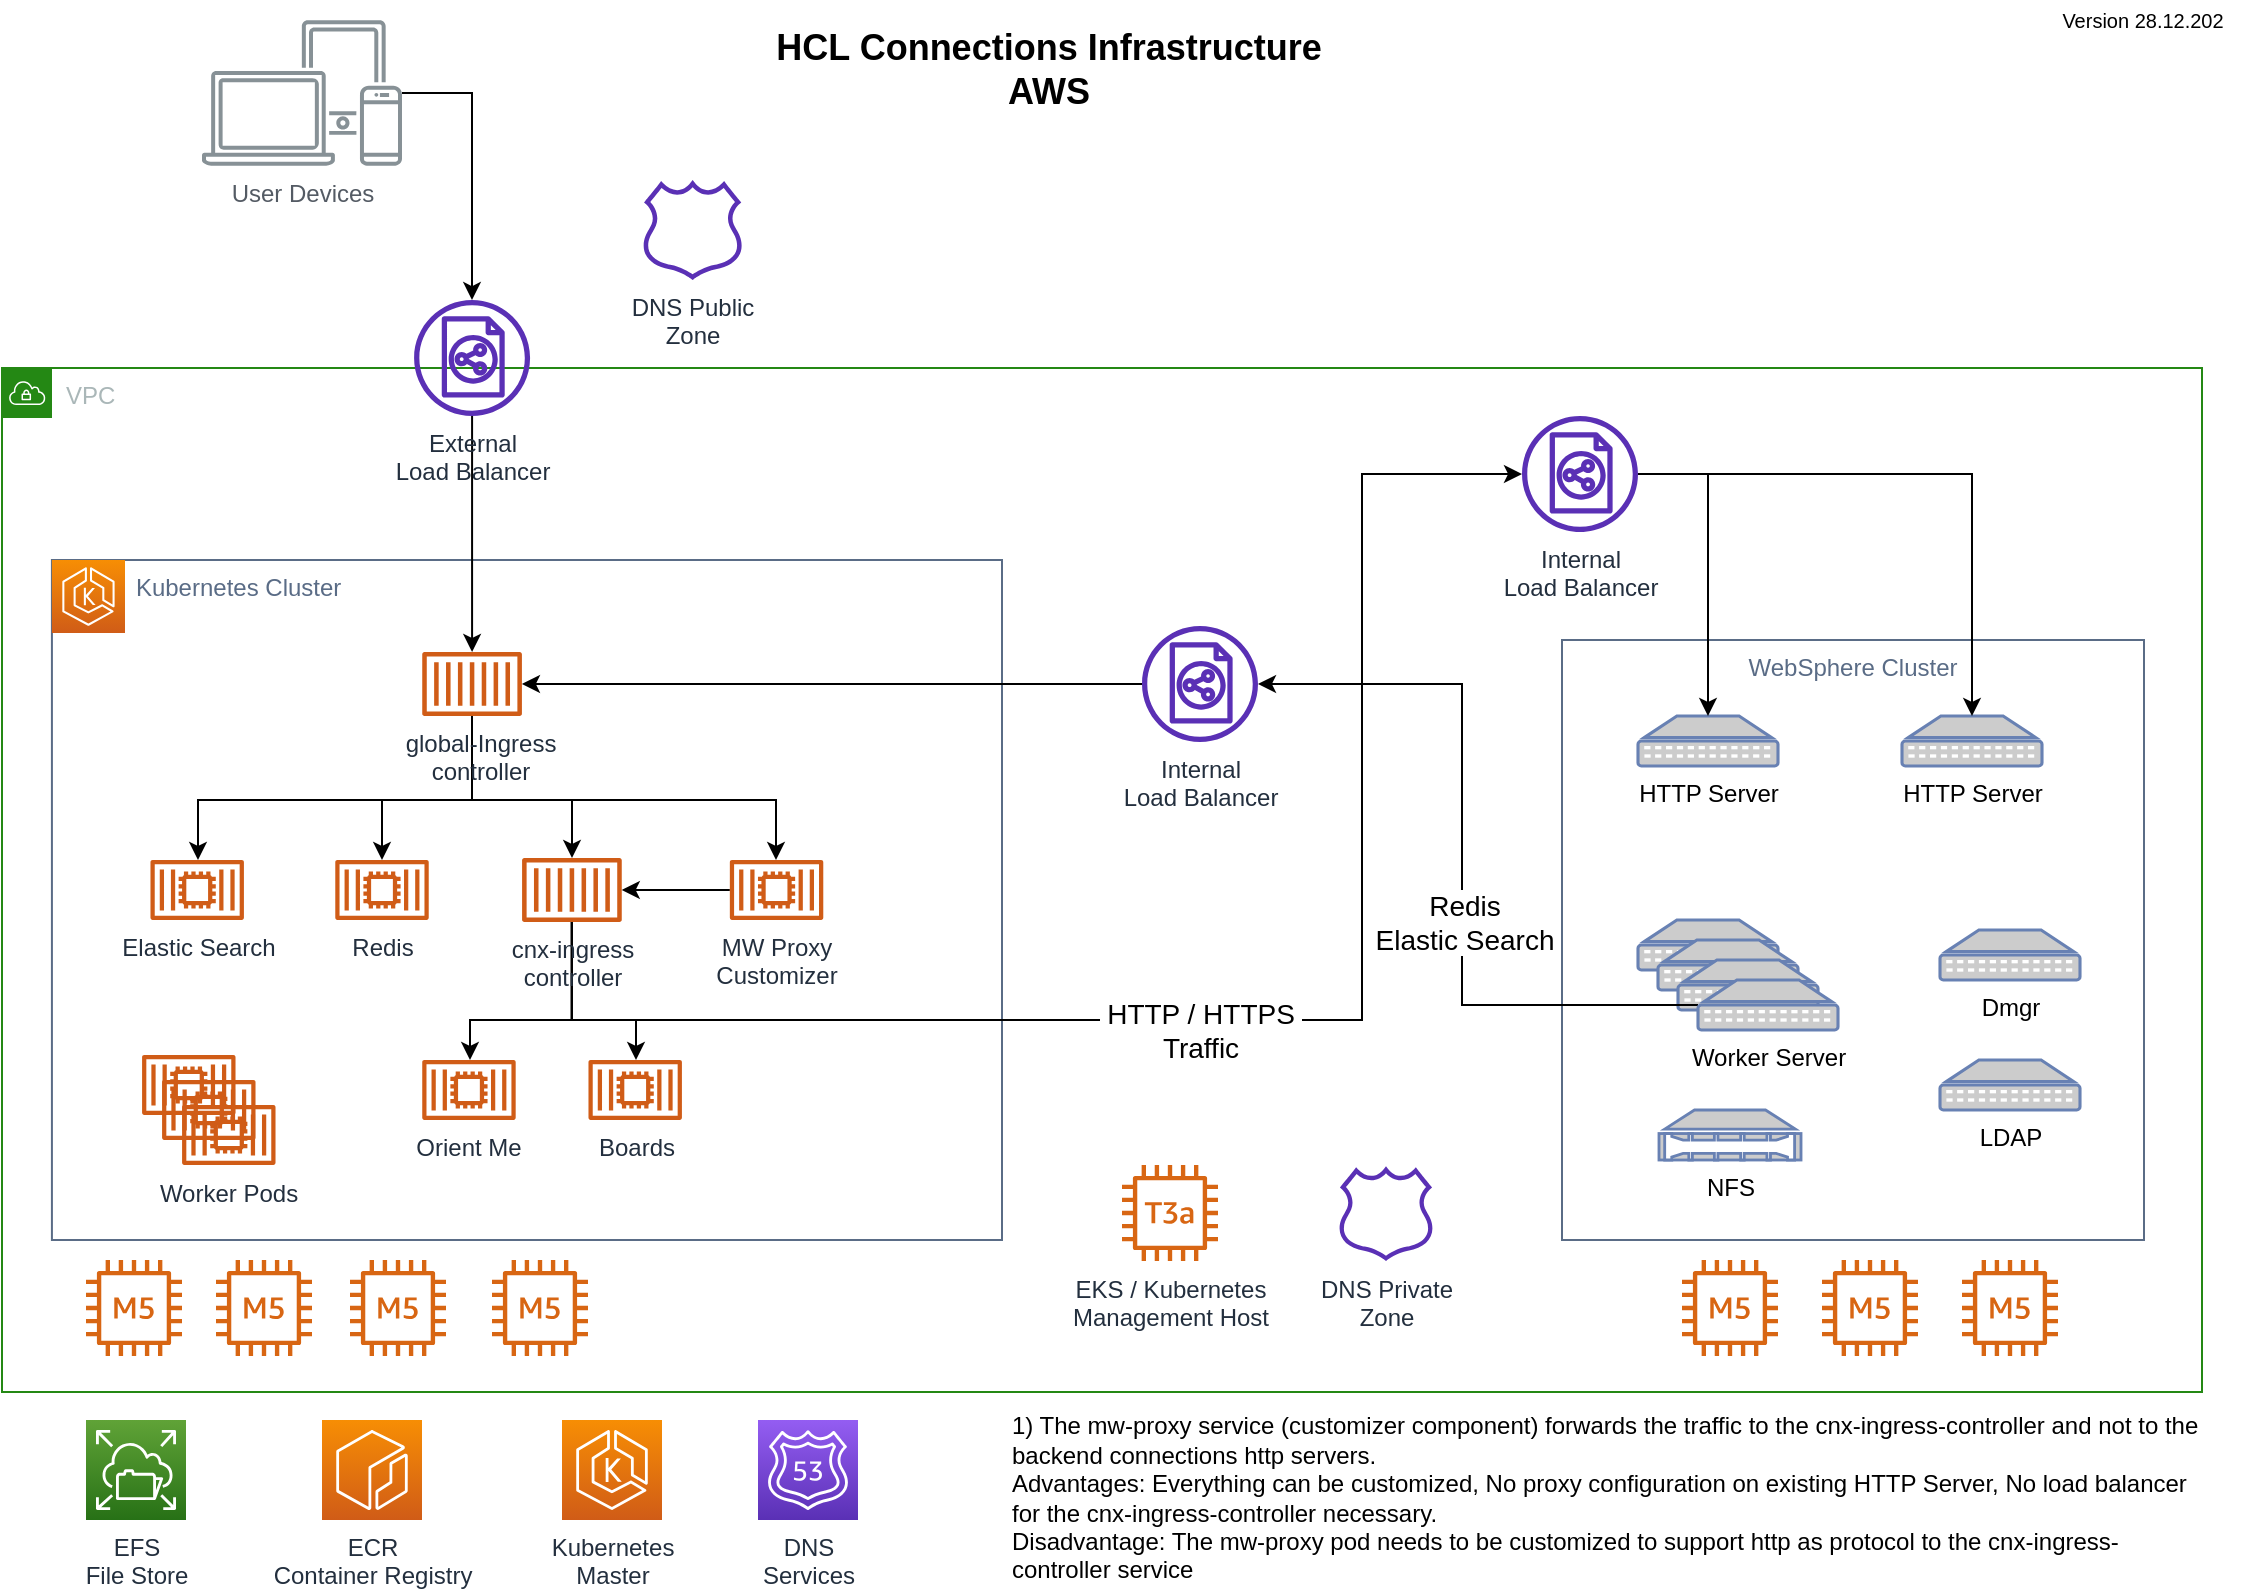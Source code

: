 <mxfile version="12.4.7" type="device"><diagram id="QYeYdDVEyakEJMxaB_WG" name="Page-1"><mxGraphModel dx="1422" dy="713" grid="1" gridSize="10" guides="1" tooltips="1" connect="1" arrows="1" fold="1" page="1" pageScale="1" pageWidth="1169" pageHeight="827" math="0" shadow="0"><root><mxCell id="0"/><mxCell id="1" parent="0"/><mxCell id="8726RKErLVUgxp1xa7y2-68" value="" style="group;align=left;spacingLeft=30;" parent="1" vertex="1" connectable="0"><mxGeometry x="64.96" y="300" width="475.04" height="340" as="geometry"/></mxCell><mxCell id="8726RKErLVUgxp1xa7y2-9" value="Kubernetes Cluster" style="fillColor=none;strokeColor=#5A6C86;verticalAlign=top;fontStyle=0;fontColor=#5A6C86;spacing=2;spacingLeft=40;align=left;" parent="8726RKErLVUgxp1xa7y2-68" vertex="1"><mxGeometry width="475.04" height="340" as="geometry"/></mxCell><mxCell id="8726RKErLVUgxp1xa7y2-3" value="" style="outlineConnect=0;fontColor=#232F3E;gradientColor=#F78E04;gradientDirection=north;fillColor=#D05C17;strokeColor=#ffffff;dashed=0;verticalLabelPosition=bottom;verticalAlign=top;align=center;html=1;fontSize=12;fontStyle=0;aspect=fixed;shape=mxgraph.aws4.resourceIcon;resIcon=mxgraph.aws4.eks;" parent="8726RKErLVUgxp1xa7y2-68" vertex="1"><mxGeometry width="36.542" height="36.542" as="geometry"/></mxCell><mxCell id="8726RKErLVUgxp1xa7y2-8" value="VPC" style="points=[[0,0],[0.25,0],[0.5,0],[0.75,0],[1,0],[1,0.25],[1,0.5],[1,0.75],[1,1],[0.75,1],[0.5,1],[0.25,1],[0,1],[0,0.75],[0,0.5],[0,0.25]];outlineConnect=0;gradientColor=none;html=1;whiteSpace=wrap;fontSize=12;fontStyle=0;shape=mxgraph.aws4.group;grIcon=mxgraph.aws4.group_vpc;strokeColor=#248814;fillColor=none;verticalAlign=top;align=left;spacingLeft=30;fontColor=#AAB7B8;dashed=0;" parent="1" vertex="1"><mxGeometry x="40" y="204" width="1100" height="512" as="geometry"/></mxCell><mxCell id="8726RKErLVUgxp1xa7y2-23" value="WebSphere Cluster" style="fillColor=none;strokeColor=#5A6C86;verticalAlign=top;fontStyle=0;fontColor=#5A6C86;" parent="1" vertex="1"><mxGeometry x="820" y="340" width="291" height="300" as="geometry"/></mxCell><mxCell id="8726RKErLVUgxp1xa7y2-1" value="ECR&lt;br&gt;Container Registry" style="outlineConnect=0;fontColor=#232F3E;gradientColor=#F78E04;gradientDirection=north;fillColor=#D05C17;strokeColor=#ffffff;dashed=0;verticalLabelPosition=bottom;verticalAlign=top;align=center;html=1;fontSize=12;fontStyle=0;aspect=fixed;shape=mxgraph.aws4.resourceIcon;resIcon=mxgraph.aws4.ecr;" parent="1" vertex="1"><mxGeometry x="200" y="730" width="50" height="50" as="geometry"/></mxCell><mxCell id="8726RKErLVUgxp1xa7y2-39" style="edgeStyle=orthogonalEdgeStyle;rounded=0;orthogonalLoop=1;jettySize=auto;html=1;fontSize=10;fontColor=#000000;" parent="1" source="8726RKErLVUgxp1xa7y2-5" target="8726RKErLVUgxp1xa7y2-19" edge="1"><mxGeometry relative="1" as="geometry"/></mxCell><mxCell id="8726RKErLVUgxp1xa7y2-5" value="Internal&lt;br&gt;Load Balancer" style="outlineConnect=0;fontColor=#232F3E;gradientColor=none;fillColor=#5A30B5;strokeColor=none;dashed=0;verticalLabelPosition=bottom;verticalAlign=top;align=center;html=1;fontSize=12;fontStyle=0;aspect=fixed;pointerEvents=1;shape=mxgraph.aws4.classic_load_balancer;" parent="1" vertex="1"><mxGeometry x="610" y="333" width="58" height="58" as="geometry"/></mxCell><mxCell id="8726RKErLVUgxp1xa7y2-34" style="edgeStyle=orthogonalEdgeStyle;rounded=0;orthogonalLoop=1;jettySize=auto;html=1;fontSize=10;fontColor=#000000;" parent="1" source="8726RKErLVUgxp1xa7y2-6" target="8726RKErLVUgxp1xa7y2-19" edge="1"><mxGeometry relative="1" as="geometry"/></mxCell><mxCell id="8726RKErLVUgxp1xa7y2-6" value="External&lt;br&gt;Load Balancer" style="outlineConnect=0;fontColor=#232F3E;gradientColor=none;fillColor=#5A30B5;strokeColor=none;dashed=0;verticalLabelPosition=bottom;verticalAlign=top;align=center;html=1;fontSize=12;fontStyle=0;aspect=fixed;pointerEvents=1;shape=mxgraph.aws4.classic_load_balancer;" parent="1" vertex="1"><mxGeometry x="246.04" y="170" width="58" height="58" as="geometry"/></mxCell><mxCell id="8726RKErLVUgxp1xa7y2-7" value="EFS&lt;br&gt;File Store" style="outlineConnect=0;fontColor=#232F3E;gradientColor=#60A337;gradientDirection=north;fillColor=#277116;strokeColor=#ffffff;dashed=0;verticalLabelPosition=bottom;verticalAlign=top;align=center;html=1;fontSize=12;fontStyle=0;aspect=fixed;shape=mxgraph.aws4.resourceIcon;resIcon=mxgraph.aws4.elastic_file_system;" parent="1" vertex="1"><mxGeometry x="82" y="730" width="50" height="50" as="geometry"/></mxCell><mxCell id="8726RKErLVUgxp1xa7y2-43" style="edgeStyle=orthogonalEdgeStyle;rounded=0;orthogonalLoop=1;jettySize=auto;html=1;fontSize=14;fontColor=#000000;" parent="1" source="8726RKErLVUgxp1xa7y2-10" target="8726RKErLVUgxp1xa7y2-6" edge="1"><mxGeometry relative="1" as="geometry"/></mxCell><mxCell id="8726RKErLVUgxp1xa7y2-10" value="User Devices" style="outlineConnect=0;gradientColor=none;fontColor=#545B64;strokeColor=none;fillColor=#879196;dashed=0;verticalLabelPosition=bottom;verticalAlign=top;align=center;html=1;fontSize=12;fontStyle=0;aspect=fixed;shape=mxgraph.aws4.illustration_devices;pointerEvents=1" parent="1" vertex="1"><mxGeometry x="140" y="30" width="100" height="73" as="geometry"/></mxCell><mxCell id="8726RKErLVUgxp1xa7y2-11" value="HCL Connections Infrastructure&lt;br style=&quot;font-size: 18px;&quot;&gt;AWS" style="text;html=1;resizable=0;autosize=1;align=center;verticalAlign=middle;points=[];fillColor=none;strokeColor=none;rounded=0;fontSize=18;fontStyle=1" parent="1" vertex="1"><mxGeometry x="418" y="30" width="290" height="50" as="geometry"/></mxCell><mxCell id="8726RKErLVUgxp1xa7y2-12" value="Version 28.12.202" style="text;html=1;resizable=0;autosize=1;align=center;verticalAlign=middle;points=[];fillColor=none;strokeColor=none;rounded=0;fontSize=10;" parent="1" vertex="1"><mxGeometry x="1060" y="20" width="100" height="20" as="geometry"/></mxCell><mxCell id="8726RKErLVUgxp1xa7y2-13" value="Kubernetes&lt;br&gt;Master" style="outlineConnect=0;fontColor=#232F3E;gradientColor=#F78E04;gradientDirection=north;fillColor=#D05C17;strokeColor=#ffffff;dashed=0;verticalLabelPosition=bottom;verticalAlign=top;align=center;html=1;fontSize=12;fontStyle=0;aspect=fixed;shape=mxgraph.aws4.resourceIcon;resIcon=mxgraph.aws4.eks;" parent="1" vertex="1"><mxGeometry x="320" y="730" width="50" height="50" as="geometry"/></mxCell><mxCell id="8726RKErLVUgxp1xa7y2-14" value="" style="outlineConnect=0;fontColor=#232F3E;gradientColor=none;fillColor=#D86613;strokeColor=none;dashed=0;verticalLabelPosition=bottom;verticalAlign=top;align=center;html=1;fontSize=12;fontStyle=0;aspect=fixed;pointerEvents=1;shape=mxgraph.aws4.m5_instance;" parent="1" vertex="1"><mxGeometry x="82" y="650" width="48" height="48" as="geometry"/></mxCell><mxCell id="8726RKErLVUgxp1xa7y2-15" value="" style="outlineConnect=0;fontColor=#232F3E;gradientColor=none;fillColor=#D86613;strokeColor=none;dashed=0;verticalLabelPosition=bottom;verticalAlign=top;align=center;html=1;fontSize=12;fontStyle=0;aspect=fixed;pointerEvents=1;shape=mxgraph.aws4.m5_instance;" parent="1" vertex="1"><mxGeometry x="147" y="650" width="48" height="48" as="geometry"/></mxCell><mxCell id="8726RKErLVUgxp1xa7y2-16" value="" style="outlineConnect=0;fontColor=#232F3E;gradientColor=none;fillColor=#D86613;strokeColor=none;dashed=0;verticalLabelPosition=bottom;verticalAlign=top;align=center;html=1;fontSize=12;fontStyle=0;aspect=fixed;pointerEvents=1;shape=mxgraph.aws4.m5_instance;" parent="1" vertex="1"><mxGeometry x="214" y="650" width="48" height="48" as="geometry"/></mxCell><mxCell id="8726RKErLVUgxp1xa7y2-17" value="" style="outlineConnect=0;fontColor=#232F3E;gradientColor=none;fillColor=#D86613;strokeColor=none;dashed=0;verticalLabelPosition=bottom;verticalAlign=top;align=center;html=1;fontSize=12;fontStyle=0;aspect=fixed;pointerEvents=1;shape=mxgraph.aws4.m5_instance;" parent="1" vertex="1"><mxGeometry x="285" y="650" width="48" height="48" as="geometry"/></mxCell><mxCell id="8726RKErLVUgxp1xa7y2-18" value="" style="outlineConnect=0;fontColor=#232F3E;gradientColor=none;fillColor=#D86613;strokeColor=none;dashed=0;verticalLabelPosition=bottom;verticalAlign=top;align=center;html=1;fontSize=12;fontStyle=0;aspect=fixed;pointerEvents=1;shape=mxgraph.aws4.m5_instance;" parent="1" vertex="1"><mxGeometry x="950" y="650" width="48" height="48" as="geometry"/></mxCell><mxCell id="8726RKErLVUgxp1xa7y2-57" style="edgeStyle=orthogonalEdgeStyle;rounded=0;orthogonalLoop=1;jettySize=auto;html=1;fontSize=14;fontColor=#000000;" parent="1" source="8726RKErLVUgxp1xa7y2-19" target="8726RKErLVUgxp1xa7y2-56" edge="1"><mxGeometry relative="1" as="geometry"><Array as="points"><mxPoint x="275" y="420"/><mxPoint x="138" y="420"/></Array></mxGeometry></mxCell><mxCell id="8726RKErLVUgxp1xa7y2-58" style="edgeStyle=orthogonalEdgeStyle;rounded=0;orthogonalLoop=1;jettySize=auto;html=1;fontSize=14;fontColor=#000000;" parent="1" source="8726RKErLVUgxp1xa7y2-19" target="8726RKErLVUgxp1xa7y2-55" edge="1"><mxGeometry relative="1" as="geometry"><Array as="points"><mxPoint x="275" y="420"/><mxPoint x="230" y="420"/></Array></mxGeometry></mxCell><mxCell id="8726RKErLVUgxp1xa7y2-59" style="edgeStyle=orthogonalEdgeStyle;rounded=0;orthogonalLoop=1;jettySize=auto;html=1;fontSize=14;fontColor=#000000;" parent="1" source="8726RKErLVUgxp1xa7y2-19" target="8726RKErLVUgxp1xa7y2-20" edge="1"><mxGeometry relative="1" as="geometry"><Array as="points"><mxPoint x="275" y="420"/><mxPoint x="325" y="420"/></Array></mxGeometry></mxCell><mxCell id="8726RKErLVUgxp1xa7y2-60" style="edgeStyle=orthogonalEdgeStyle;rounded=0;orthogonalLoop=1;jettySize=auto;html=1;fontSize=14;fontColor=#000000;" parent="1" source="8726RKErLVUgxp1xa7y2-19" target="8726RKErLVUgxp1xa7y2-44" edge="1"><mxGeometry relative="1" as="geometry"><Array as="points"><mxPoint x="275" y="420"/><mxPoint x="427" y="420"/></Array></mxGeometry></mxCell><mxCell id="8726RKErLVUgxp1xa7y2-19" value="global-Ingress&lt;br&gt;controller" style="outlineConnect=0;fontColor=#232F3E;gradientColor=none;fillColor=#D05C17;strokeColor=none;dashed=0;verticalLabelPosition=bottom;verticalAlign=top;align=center;html=1;fontSize=12;fontStyle=0;aspect=fixed;pointerEvents=1;shape=mxgraph.aws4.container_1;spacingLeft=7;" parent="1" vertex="1"><mxGeometry x="250.08" y="346" width="49.92" height="32" as="geometry"/></mxCell><mxCell id="8726RKErLVUgxp1xa7y2-52" style="edgeStyle=orthogonalEdgeStyle;rounded=0;orthogonalLoop=1;jettySize=auto;html=1;fontSize=14;fontColor=#000000;" parent="1" source="8726RKErLVUgxp1xa7y2-20" target="8726RKErLVUgxp1xa7y2-26" edge="1"><mxGeometry relative="1" as="geometry"><Array as="points"><mxPoint x="325" y="530"/><mxPoint x="720" y="530"/><mxPoint x="720" y="257"/></Array></mxGeometry></mxCell><mxCell id="8726RKErLVUgxp1xa7y2-53" value="&amp;nbsp;HTTP / HTTPS&amp;nbsp;&lt;br&gt;Traffic" style="text;html=1;align=center;verticalAlign=middle;resizable=0;points=[];labelBackgroundColor=#ffffff;fontSize=14;fontColor=#000000;" parent="8726RKErLVUgxp1xa7y2-52" vertex="1" connectable="0"><mxGeometry x="0.137" relative="1" as="geometry"><mxPoint x="-81" y="13.97" as="offset"/></mxGeometry></mxCell><mxCell id="8726RKErLVUgxp1xa7y2-63" style="edgeStyle=orthogonalEdgeStyle;rounded=0;orthogonalLoop=1;jettySize=auto;html=1;fontSize=14;fontColor=#000000;" parent="1" source="8726RKErLVUgxp1xa7y2-20" target="8726RKErLVUgxp1xa7y2-54" edge="1"><mxGeometry relative="1" as="geometry"><Array as="points"><mxPoint x="325" y="530"/><mxPoint x="274" y="530"/></Array></mxGeometry></mxCell><mxCell id="8726RKErLVUgxp1xa7y2-64" style="edgeStyle=orthogonalEdgeStyle;rounded=0;orthogonalLoop=1;jettySize=auto;html=1;fontSize=14;fontColor=#000000;" parent="1" source="8726RKErLVUgxp1xa7y2-20" target="8726RKErLVUgxp1xa7y2-61" edge="1"><mxGeometry relative="1" as="geometry"><Array as="points"><mxPoint x="325" y="530"/><mxPoint x="357" y="530"/></Array></mxGeometry></mxCell><mxCell id="8726RKErLVUgxp1xa7y2-20" value="cnx-ingress&lt;br&gt;controller" style="outlineConnect=0;fontColor=#232F3E;gradientColor=none;fillColor=#D05C17;strokeColor=none;dashed=0;verticalLabelPosition=bottom;verticalAlign=top;align=center;html=1;fontSize=12;fontStyle=0;aspect=fixed;pointerEvents=1;shape=mxgraph.aws4.container_1;" parent="1" vertex="1"><mxGeometry x="300" y="449" width="49.92" height="32" as="geometry"/></mxCell><mxCell id="8726RKErLVUgxp1xa7y2-21" value="" style="outlineConnect=0;fontColor=#232F3E;gradientColor=none;fillColor=#D86613;strokeColor=none;dashed=0;verticalLabelPosition=bottom;verticalAlign=top;align=center;html=1;fontSize=12;fontStyle=0;aspect=fixed;pointerEvents=1;shape=mxgraph.aws4.m5_instance;" parent="1" vertex="1"><mxGeometry x="1020" y="650" width="48" height="48" as="geometry"/></mxCell><mxCell id="8726RKErLVUgxp1xa7y2-22" value="" style="outlineConnect=0;fontColor=#232F3E;gradientColor=none;fillColor=#D86613;strokeColor=none;dashed=0;verticalLabelPosition=bottom;verticalAlign=top;align=center;html=1;fontSize=12;fontStyle=0;aspect=fixed;pointerEvents=1;shape=mxgraph.aws4.m5_instance;" parent="1" vertex="1"><mxGeometry x="880" y="650" width="48" height="48" as="geometry"/></mxCell><mxCell id="8726RKErLVUgxp1xa7y2-24" value="HTTP Server" style="fontColor=#000000;verticalAlign=top;verticalLabelPosition=bottom;labelPosition=center;align=center;html=1;outlineConnect=0;fillColor=#CCCCCC;strokeColor=#6881B3;gradientColor=none;gradientDirection=north;strokeWidth=2;shape=mxgraph.networks.patch_panel;" parent="1" vertex="1"><mxGeometry x="858" y="378" width="70" height="25" as="geometry"/></mxCell><mxCell id="8726RKErLVUgxp1xa7y2-25" value="HTTP Server" style="fontColor=#000000;verticalAlign=top;verticalLabelPosition=bottom;labelPosition=center;align=center;html=1;outlineConnect=0;fillColor=#CCCCCC;strokeColor=#6881B3;gradientColor=none;gradientDirection=north;strokeWidth=2;shape=mxgraph.networks.patch_panel;" parent="1" vertex="1"><mxGeometry x="990" y="378" width="70" height="25" as="geometry"/></mxCell><mxCell id="8726RKErLVUgxp1xa7y2-37" style="edgeStyle=orthogonalEdgeStyle;rounded=0;orthogonalLoop=1;jettySize=auto;html=1;entryX=0.5;entryY=0;entryDx=0;entryDy=0;entryPerimeter=0;fontSize=10;fontColor=#000000;" parent="1" source="8726RKErLVUgxp1xa7y2-26" target="8726RKErLVUgxp1xa7y2-25" edge="1"><mxGeometry relative="1" as="geometry"/></mxCell><mxCell id="8726RKErLVUgxp1xa7y2-38" style="edgeStyle=orthogonalEdgeStyle;rounded=0;orthogonalLoop=1;jettySize=auto;html=1;entryX=0.5;entryY=0;entryDx=0;entryDy=0;entryPerimeter=0;fontSize=10;fontColor=#000000;" parent="1" source="8726RKErLVUgxp1xa7y2-26" target="8726RKErLVUgxp1xa7y2-24" edge="1"><mxGeometry relative="1" as="geometry"><Array as="points"><mxPoint x="893" y="257"/></Array></mxGeometry></mxCell><mxCell id="8726RKErLVUgxp1xa7y2-26" value="Internal&lt;br&gt;Load Balancer" style="outlineConnect=0;fontColor=#232F3E;gradientColor=none;fillColor=#5A30B5;strokeColor=none;dashed=0;verticalLabelPosition=bottom;verticalAlign=top;align=center;html=1;fontSize=12;fontStyle=0;aspect=fixed;pointerEvents=1;shape=mxgraph.aws4.classic_load_balancer;" parent="1" vertex="1"><mxGeometry x="800" y="228" width="58" height="58" as="geometry"/></mxCell><mxCell id="8726RKErLVUgxp1xa7y2-27" value="" style="fontColor=#000000;verticalAlign=top;verticalLabelPosition=bottom;labelPosition=center;align=center;html=1;outlineConnect=0;fillColor=#CCCCCC;strokeColor=#6881B3;gradientColor=none;gradientDirection=north;strokeWidth=2;shape=mxgraph.networks.patch_panel;" parent="1" vertex="1"><mxGeometry x="858" y="480" width="70" height="25" as="geometry"/></mxCell><mxCell id="8726RKErLVUgxp1xa7y2-28" value="" style="fontColor=#000000;verticalAlign=top;verticalLabelPosition=bottom;labelPosition=center;align=center;html=1;outlineConnect=0;fillColor=#CCCCCC;strokeColor=#6881B3;gradientColor=none;gradientDirection=north;strokeWidth=2;shape=mxgraph.networks.patch_panel;" parent="1" vertex="1"><mxGeometry x="868" y="490" width="70" height="25" as="geometry"/></mxCell><mxCell id="8726RKErLVUgxp1xa7y2-29" value="" style="fontColor=#000000;verticalAlign=top;verticalLabelPosition=bottom;labelPosition=center;align=center;html=1;outlineConnect=0;fillColor=#CCCCCC;strokeColor=#6881B3;gradientColor=none;gradientDirection=north;strokeWidth=2;shape=mxgraph.networks.patch_panel;" parent="1" vertex="1"><mxGeometry x="878" y="500" width="70" height="25" as="geometry"/></mxCell><mxCell id="8726RKErLVUgxp1xa7y2-40" style="edgeStyle=orthogonalEdgeStyle;rounded=0;orthogonalLoop=1;jettySize=auto;html=1;fontSize=10;fontColor=#000000;" parent="1" source="8726RKErLVUgxp1xa7y2-30" target="8726RKErLVUgxp1xa7y2-5" edge="1"><mxGeometry relative="1" as="geometry"><Array as="points"><mxPoint x="770" y="523"/><mxPoint x="770" y="362"/></Array></mxGeometry></mxCell><mxCell id="8726RKErLVUgxp1xa7y2-41" value="Redis&lt;br style=&quot;font-size: 14px;&quot;&gt;Elastic Search" style="text;html=1;align=center;verticalAlign=middle;resizable=0;points=[];labelBackgroundColor=#ffffff;fontSize=14;fontColor=#000000;" parent="8726RKErLVUgxp1xa7y2-40" vertex="1" connectable="0"><mxGeometry x="-0.386" y="-42" relative="1" as="geometry"><mxPoint as="offset"/></mxGeometry></mxCell><mxCell id="8726RKErLVUgxp1xa7y2-30" value="Worker Server" style="fontColor=#000000;verticalAlign=top;verticalLabelPosition=bottom;labelPosition=center;align=center;html=1;outlineConnect=0;fillColor=#CCCCCC;strokeColor=#6881B3;gradientColor=none;gradientDirection=north;strokeWidth=2;shape=mxgraph.networks.patch_panel;" parent="1" vertex="1"><mxGeometry x="888" y="510" width="70" height="25" as="geometry"/></mxCell><mxCell id="8726RKErLVUgxp1xa7y2-31" value="Dmgr" style="fontColor=#000000;verticalAlign=top;verticalLabelPosition=bottom;labelPosition=center;align=center;html=1;outlineConnect=0;fillColor=#CCCCCC;strokeColor=#6881B3;gradientColor=none;gradientDirection=north;strokeWidth=2;shape=mxgraph.networks.patch_panel;" parent="1" vertex="1"><mxGeometry x="1009" y="485" width="70" height="25" as="geometry"/></mxCell><mxCell id="8726RKErLVUgxp1xa7y2-32" value="LDAP" style="fontColor=#000000;verticalAlign=top;verticalLabelPosition=bottom;labelPosition=center;align=center;html=1;outlineConnect=0;fillColor=#CCCCCC;strokeColor=#6881B3;gradientColor=none;gradientDirection=north;strokeWidth=2;shape=mxgraph.networks.patch_panel;" parent="1" vertex="1"><mxGeometry x="1009" y="550" width="70" height="25" as="geometry"/></mxCell><mxCell id="8726RKErLVUgxp1xa7y2-33" value="NFS" style="fontColor=#000000;verticalAlign=top;verticalLabelPosition=bottom;labelPosition=center;align=center;html=1;outlineConnect=0;fillColor=#CCCCCC;strokeColor=#6881B3;gradientColor=none;gradientDirection=north;strokeWidth=2;shape=mxgraph.networks.nas_filer;" parent="1" vertex="1"><mxGeometry x="868.5" y="575" width="71" height="25" as="geometry"/></mxCell><mxCell id="SYe58jx6vQOXSsoducAj-1" style="edgeStyle=orthogonalEdgeStyle;rounded=0;orthogonalLoop=1;jettySize=auto;html=1;" edge="1" parent="1" source="8726RKErLVUgxp1xa7y2-44" target="8726RKErLVUgxp1xa7y2-20"><mxGeometry relative="1" as="geometry"/></mxCell><mxCell id="8726RKErLVUgxp1xa7y2-44" value="MW Proxy&lt;br&gt;Customizer" style="outlineConnect=0;fontColor=#232F3E;gradientColor=none;fillColor=#D05C17;strokeColor=none;dashed=0;verticalLabelPosition=bottom;verticalAlign=top;align=center;html=1;fontSize=12;fontStyle=0;aspect=fixed;pointerEvents=1;shape=mxgraph.aws4.container_2;" parent="1" vertex="1"><mxGeometry x="403.88" y="450" width="46.8" height="30" as="geometry"/></mxCell><mxCell id="8726RKErLVUgxp1xa7y2-54" value="Orient Me" style="outlineConnect=0;fontColor=#232F3E;gradientColor=none;fillColor=#D05C17;strokeColor=none;dashed=0;verticalLabelPosition=bottom;verticalAlign=top;align=center;html=1;fontSize=12;fontStyle=0;aspect=fixed;pointerEvents=1;shape=mxgraph.aws4.container_2;" parent="1" vertex="1"><mxGeometry x="250.08" y="550" width="46.8" height="30" as="geometry"/></mxCell><mxCell id="8726RKErLVUgxp1xa7y2-55" value="Redis" style="outlineConnect=0;fontColor=#232F3E;gradientColor=none;fillColor=#D05C17;strokeColor=none;dashed=0;verticalLabelPosition=bottom;verticalAlign=top;align=center;html=1;fontSize=12;fontStyle=0;aspect=fixed;pointerEvents=1;shape=mxgraph.aws4.container_2;" parent="1" vertex="1"><mxGeometry x="206.6" y="450" width="46.8" height="30" as="geometry"/></mxCell><mxCell id="8726RKErLVUgxp1xa7y2-56" value="Elastic Search" style="outlineConnect=0;fontColor=#232F3E;gradientColor=none;fillColor=#D05C17;strokeColor=none;dashed=0;verticalLabelPosition=bottom;verticalAlign=top;align=center;html=1;fontSize=12;fontStyle=0;aspect=fixed;pointerEvents=1;shape=mxgraph.aws4.container_2;" parent="1" vertex="1"><mxGeometry x="114.2" y="450" width="46.8" height="30" as="geometry"/></mxCell><mxCell id="8726RKErLVUgxp1xa7y2-61" value="Boards" style="outlineConnect=0;fontColor=#232F3E;gradientColor=none;fillColor=#D05C17;strokeColor=none;dashed=0;verticalLabelPosition=bottom;verticalAlign=top;align=center;html=1;fontSize=12;fontStyle=0;aspect=fixed;pointerEvents=1;shape=mxgraph.aws4.container_2;" parent="1" vertex="1"><mxGeometry x="333.2" y="550" width="46.8" height="30" as="geometry"/></mxCell><mxCell id="8726RKErLVUgxp1xa7y2-65" value="Worker Pods" style="outlineConnect=0;fontColor=#232F3E;gradientColor=none;fillColor=#D05C17;strokeColor=none;dashed=0;verticalLabelPosition=bottom;verticalAlign=top;align=center;html=1;fontSize=12;fontStyle=0;aspect=fixed;pointerEvents=1;shape=mxgraph.aws4.container_2;" parent="1" vertex="1"><mxGeometry x="130.0" y="572.5" width="46.8" height="30" as="geometry"/></mxCell><mxCell id="8726RKErLVUgxp1xa7y2-66" value="" style="outlineConnect=0;fontColor=#232F3E;gradientColor=none;fillColor=#D05C17;strokeColor=none;dashed=0;verticalLabelPosition=bottom;verticalAlign=top;align=center;html=1;fontSize=12;fontStyle=0;aspect=fixed;pointerEvents=1;shape=mxgraph.aws4.container_2;" parent="1" vertex="1"><mxGeometry x="120.0" y="560" width="46.8" height="30" as="geometry"/></mxCell><mxCell id="8726RKErLVUgxp1xa7y2-67" value="" style="outlineConnect=0;fontColor=#232F3E;gradientColor=none;fillColor=#D05C17;strokeColor=none;dashed=0;verticalLabelPosition=bottom;verticalAlign=top;align=center;html=1;fontSize=12;fontStyle=0;aspect=fixed;pointerEvents=1;shape=mxgraph.aws4.container_2;" parent="1" vertex="1"><mxGeometry x="110.0" y="547.5" width="46.8" height="30" as="geometry"/></mxCell><mxCell id="8726RKErLVUgxp1xa7y2-69" value="EKS / Kubernetes&lt;br&gt;Management Host" style="outlineConnect=0;fontColor=#232F3E;gradientColor=none;fillColor=#D86613;strokeColor=none;dashed=0;verticalLabelPosition=bottom;verticalAlign=top;align=center;html=1;fontSize=12;fontStyle=0;aspect=fixed;pointerEvents=1;shape=mxgraph.aws4.t3a_instance;" parent="1" vertex="1"><mxGeometry x="600" y="602.5" width="48" height="48" as="geometry"/></mxCell><mxCell id="8726RKErLVUgxp1xa7y2-70" value="DNS Public&lt;br&gt;Zone" style="outlineConnect=0;fontColor=#232F3E;gradientColor=none;fillColor=#5A30B5;strokeColor=none;dashed=0;verticalLabelPosition=bottom;verticalAlign=top;align=center;html=1;fontSize=12;fontStyle=0;aspect=fixed;pointerEvents=1;shape=mxgraph.aws4.hosted_zone;" parent="1" vertex="1"><mxGeometry x="360" y="110" width="50.65" height="50" as="geometry"/></mxCell><mxCell id="8726RKErLVUgxp1xa7y2-71" value="DNS Private&lt;br&gt;Zone" style="outlineConnect=0;fontColor=#232F3E;gradientColor=none;fillColor=#5A30B5;strokeColor=none;dashed=0;verticalLabelPosition=bottom;verticalAlign=top;align=center;html=1;fontSize=12;fontStyle=0;aspect=fixed;pointerEvents=1;shape=mxgraph.aws4.hosted_zone;" parent="1" vertex="1"><mxGeometry x="708" y="603.12" width="48" height="47.38" as="geometry"/></mxCell><mxCell id="8726RKErLVUgxp1xa7y2-72" value="DNS&lt;br&gt;Services" style="outlineConnect=0;fontColor=#232F3E;gradientColor=#945DF2;gradientDirection=north;fillColor=#5A30B5;strokeColor=#ffffff;dashed=0;verticalLabelPosition=bottom;verticalAlign=top;align=center;html=1;fontSize=12;fontStyle=0;aspect=fixed;shape=mxgraph.aws4.resourceIcon;resIcon=mxgraph.aws4.route_53;" parent="1" vertex="1"><mxGeometry x="418" y="730" width="50" height="50" as="geometry"/></mxCell><mxCell id="SYe58jx6vQOXSsoducAj-3" value="1) The mw-proxy service (customizer component) forwards the traffic to the cnx-ingress-controller and not to the backend connections http servers.&amp;nbsp;&lt;br&gt;Advantages: Everything can be customized, No proxy configuration on existing HTTP Server, No load balancer for the cnx-ingress-controller necessary.&lt;br&gt;Disadvantage: The mw-proxy pod needs to be customized to support http as protocol to the cnx-ingress-controller service" style="text;html=1;strokeColor=none;fillColor=none;align=left;verticalAlign=middle;whiteSpace=wrap;rounded=0;" vertex="1" parent="1"><mxGeometry x="543" y="728" width="597" height="82" as="geometry"/></mxCell></root></mxGraphModel></diagram></mxfile>